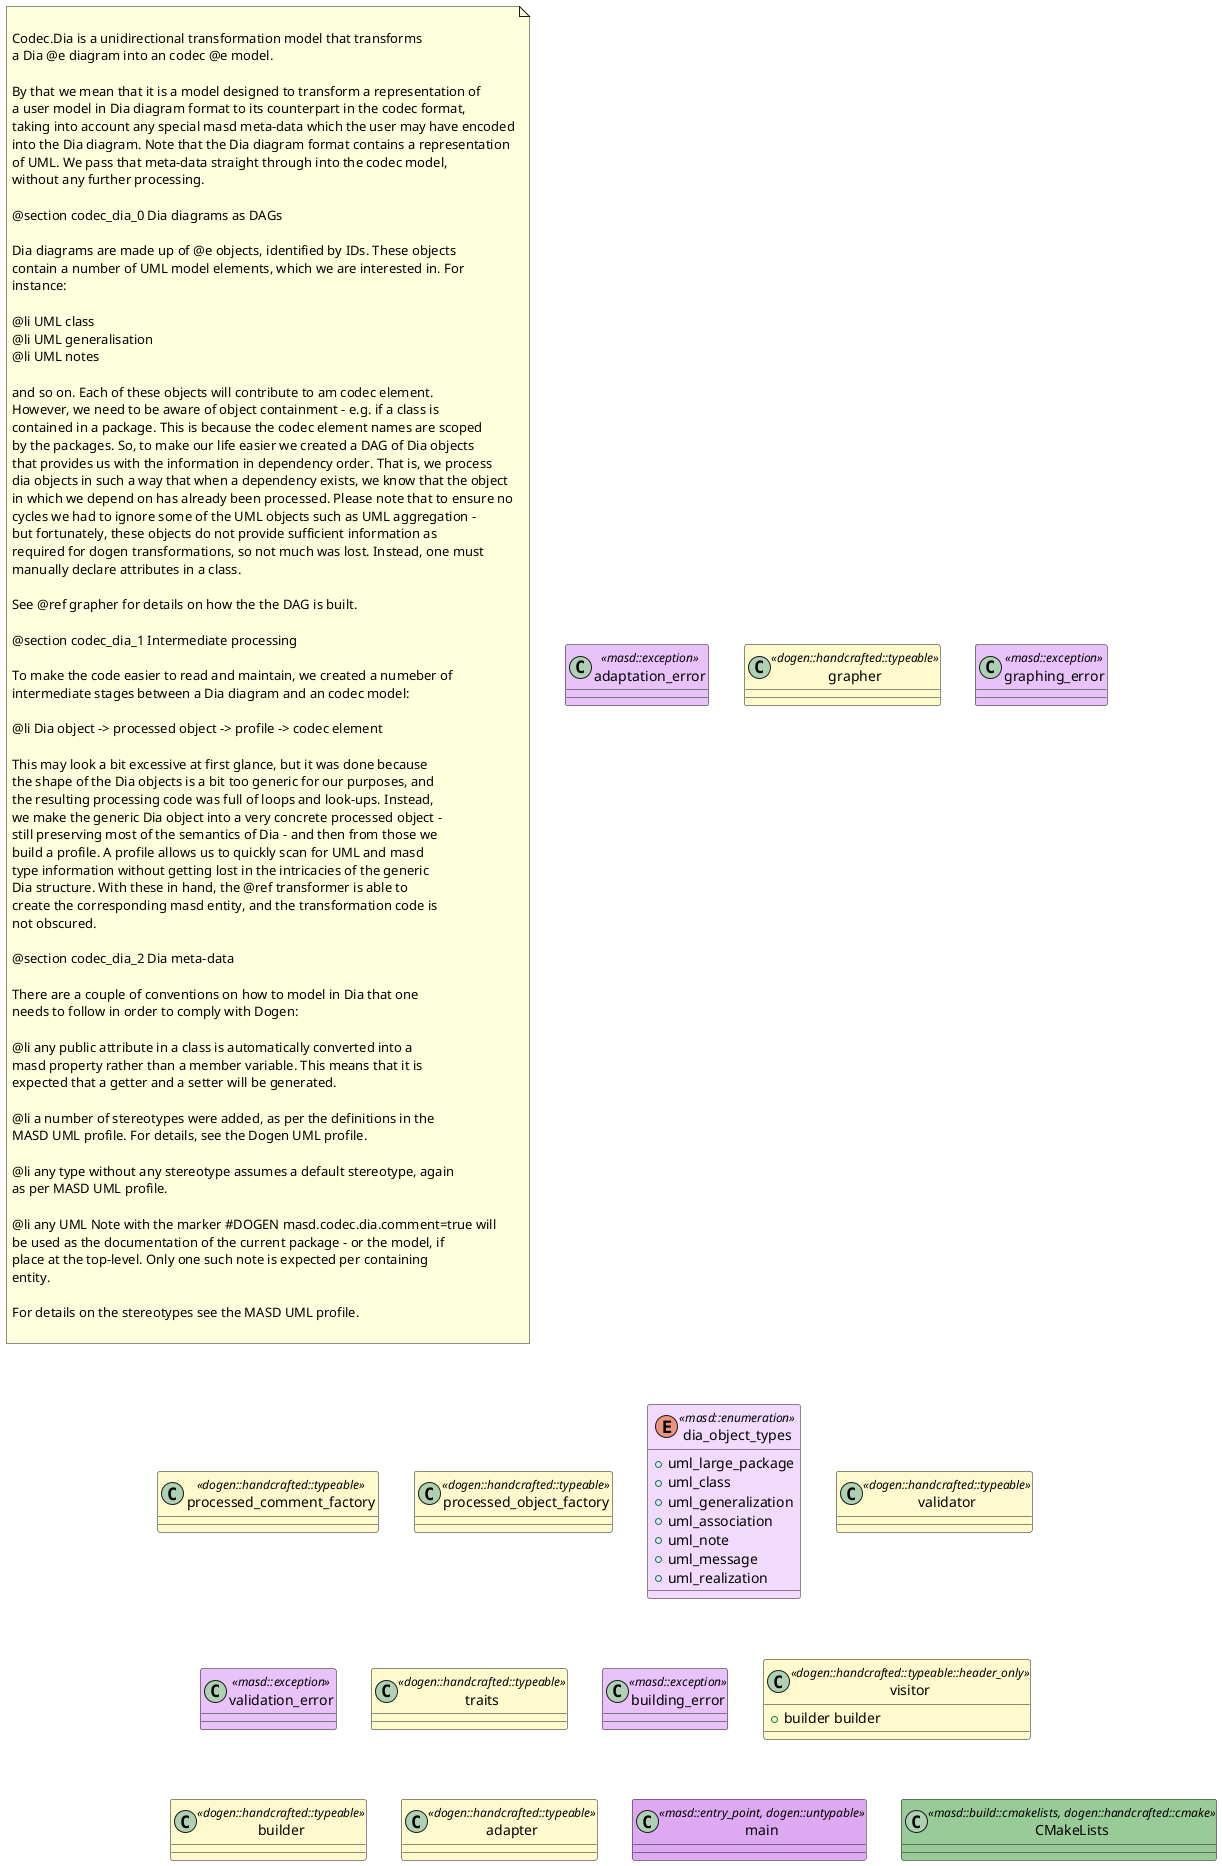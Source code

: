 @startuml
set namespaceSeparator ::
note as N1

Codec.Dia is a unidirectional transformation model that transforms
a Dia @e diagram into an codec @e model.

By that we mean that it is a model designed to transform a representation of
a user model in Dia diagram format to its counterpart in the codec format,
taking into account any special masd meta-data which the user may have encoded
into the Dia diagram. Note that the Dia diagram format contains a representation
of UML. We pass that meta-data straight through into the codec model,
without any further processing.

@section codec_dia_0 Dia diagrams as DAGs

Dia diagrams are made up of @e objects, identified by IDs. These objects
contain a number of UML model elements, which we are interested in. For
instance:

@li UML class
@li UML generalisation
@li UML notes

and so on. Each of these objects will contribute to am codec element.
However, we need to be aware of object containment - e.g. if a class is
contained in a package. This is because the codec element names are scoped
by the packages. So, to make our life easier we created a DAG of Dia objects
that provides us with the information in dependency order. That is, we process
dia objects in such a way that when a dependency exists, we know that the object
in which we depend on has already been processed. Please note that to ensure no
cycles we had to ignore some of the UML objects such as UML aggregation -
but fortunately, these objects do not provide sufficient information as
required for dogen transformations, so not much was lost. Instead, one must
manually declare attributes in a class.

See @ref grapher for details on how the the DAG is built.

@section codec_dia_1 Intermediate processing

To make the code easier to read and maintain, we created a numeber of
intermediate stages between a Dia diagram and an codec model:

@li Dia object -> processed object -> profile -> codec element

This may look a bit excessive at first glance, but it was done because
the shape of the Dia objects is a bit too generic for our purposes, and
the resulting processing code was full of loops and look-ups. Instead,
we make the generic Dia object into a very concrete processed object -
still preserving most of the semantics of Dia - and then from those we
build a profile. A profile allows us to quickly scan for UML and masd
type information without getting lost in the intricacies of the generic
Dia structure. With these in hand, the @ref transformer is able to
create the corresponding masd entity, and the transformation code is
not obscured.

@section codec_dia_2 Dia meta-data

There are a couple of conventions on how to model in Dia that one
needs to follow in order to comply with Dogen:

@li any public attribute in a class is automatically converted into a
masd property rather than a member variable. This means that it is
expected that a getter and a setter will be generated.

@li a number of stereotypes were added, as per the definitions in the
MASD UML profile. For details, see the Dogen UML profile.

@li any type without any stereotype assumes a default stereotype, again
as per MASD UML profile.

@li any UML Note with the marker #DOGEN masd.codec.dia.comment=true will
be used as the documentation of the current package - or the model, if
place at the top-level. Only one such note is expected per containing
entity.

For details on the stereotypes see the MASD UML profile.

end note

class adaptation_error <<masd::exception>> #E8C2F8 {
}

class grapher <<dogen::handcrafted::typeable>> #FFFACD {
}

class graphing_error <<masd::exception>> #E8C2F8 {
}

class processed_comment_factory <<dogen::handcrafted::typeable>> #FFFACD {
}

class processed_object_factory <<dogen::handcrafted::typeable>> #FFFACD {
}

enum dia_object_types <<masd::enumeration>> #F2DAFD {
        +{field} uml_large_package
        +{field} uml_class
        +{field} uml_generalization
        +{field} uml_association
        +{field} uml_note
        +{field} uml_message
        +{field} uml_realization
}

class validator <<dogen::handcrafted::typeable>> #FFFACD {
}

class validation_error <<masd::exception>> #E8C2F8 {
}

class traits <<dogen::handcrafted::typeable>> #FFFACD {
}

class building_error <<masd::exception>> #E8C2F8 {
}

class visitor <<dogen::handcrafted::typeable::header_only>> #FFFACD {
        +{field} builder builder
}

class builder <<dogen::handcrafted::typeable>> #FFFACD {
}

class adapter <<dogen::handcrafted::typeable>> #FFFACD {
}

class main <<masd::entry_point, dogen::untypable>> #DDA9F3 {
}

class CMakeLists <<masd::build::cmakelists, dogen::handcrafted::cmake>> #99CB99 {
}

@enduml
